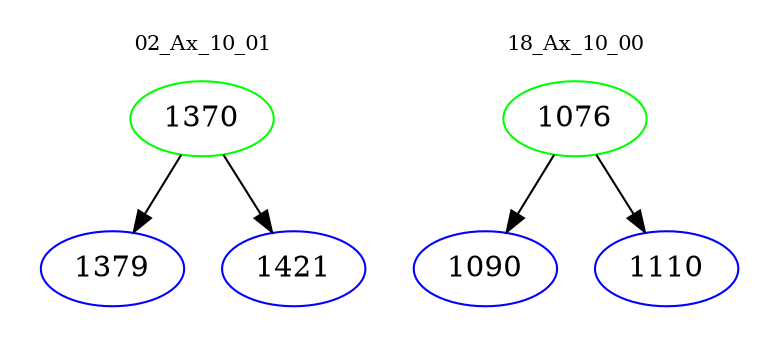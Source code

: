 digraph{
subgraph cluster_0 {
color = white
label = "02_Ax_10_01";
fontsize=10;
T0_1370 [label="1370", color="green"]
T0_1370 -> T0_1379 [color="black"]
T0_1379 [label="1379", color="blue"]
T0_1370 -> T0_1421 [color="black"]
T0_1421 [label="1421", color="blue"]
}
subgraph cluster_1 {
color = white
label = "18_Ax_10_00";
fontsize=10;
T1_1076 [label="1076", color="green"]
T1_1076 -> T1_1090 [color="black"]
T1_1090 [label="1090", color="blue"]
T1_1076 -> T1_1110 [color="black"]
T1_1110 [label="1110", color="blue"]
}
}

